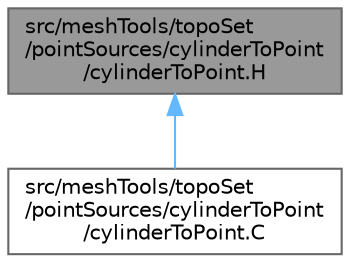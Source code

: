 digraph "src/meshTools/topoSet/pointSources/cylinderToPoint/cylinderToPoint.H"
{
 // LATEX_PDF_SIZE
  bgcolor="transparent";
  edge [fontname=Helvetica,fontsize=10,labelfontname=Helvetica,labelfontsize=10];
  node [fontname=Helvetica,fontsize=10,shape=box,height=0.2,width=0.4];
  Node1 [id="Node000001",label="src/meshTools/topoSet\l/pointSources/cylinderToPoint\l/cylinderToPoint.H",height=0.2,width=0.4,color="gray40", fillcolor="grey60", style="filled", fontcolor="black",tooltip=" "];
  Node1 -> Node2 [id="edge1_Node000001_Node000002",dir="back",color="steelblue1",style="solid",tooltip=" "];
  Node2 [id="Node000002",label="src/meshTools/topoSet\l/pointSources/cylinderToPoint\l/cylinderToPoint.C",height=0.2,width=0.4,color="grey40", fillcolor="white", style="filled",URL="$cylinderToPoint_8C.html",tooltip=" "];
}
